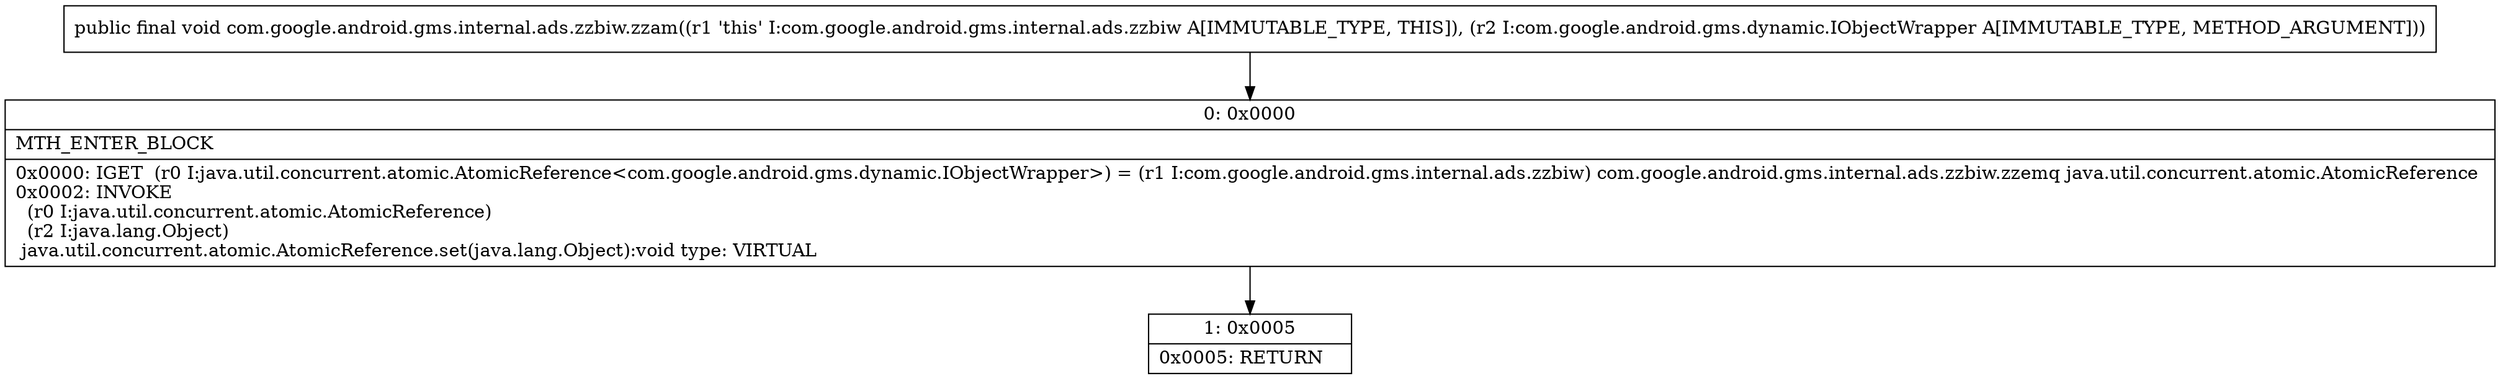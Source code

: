digraph "CFG forcom.google.android.gms.internal.ads.zzbiw.zzam(Lcom\/google\/android\/gms\/dynamic\/IObjectWrapper;)V" {
Node_0 [shape=record,label="{0\:\ 0x0000|MTH_ENTER_BLOCK\l|0x0000: IGET  (r0 I:java.util.concurrent.atomic.AtomicReference\<com.google.android.gms.dynamic.IObjectWrapper\>) = (r1 I:com.google.android.gms.internal.ads.zzbiw) com.google.android.gms.internal.ads.zzbiw.zzemq java.util.concurrent.atomic.AtomicReference \l0x0002: INVOKE  \l  (r0 I:java.util.concurrent.atomic.AtomicReference)\l  (r2 I:java.lang.Object)\l java.util.concurrent.atomic.AtomicReference.set(java.lang.Object):void type: VIRTUAL \l}"];
Node_1 [shape=record,label="{1\:\ 0x0005|0x0005: RETURN   \l}"];
MethodNode[shape=record,label="{public final void com.google.android.gms.internal.ads.zzbiw.zzam((r1 'this' I:com.google.android.gms.internal.ads.zzbiw A[IMMUTABLE_TYPE, THIS]), (r2 I:com.google.android.gms.dynamic.IObjectWrapper A[IMMUTABLE_TYPE, METHOD_ARGUMENT])) }"];
MethodNode -> Node_0;
Node_0 -> Node_1;
}

